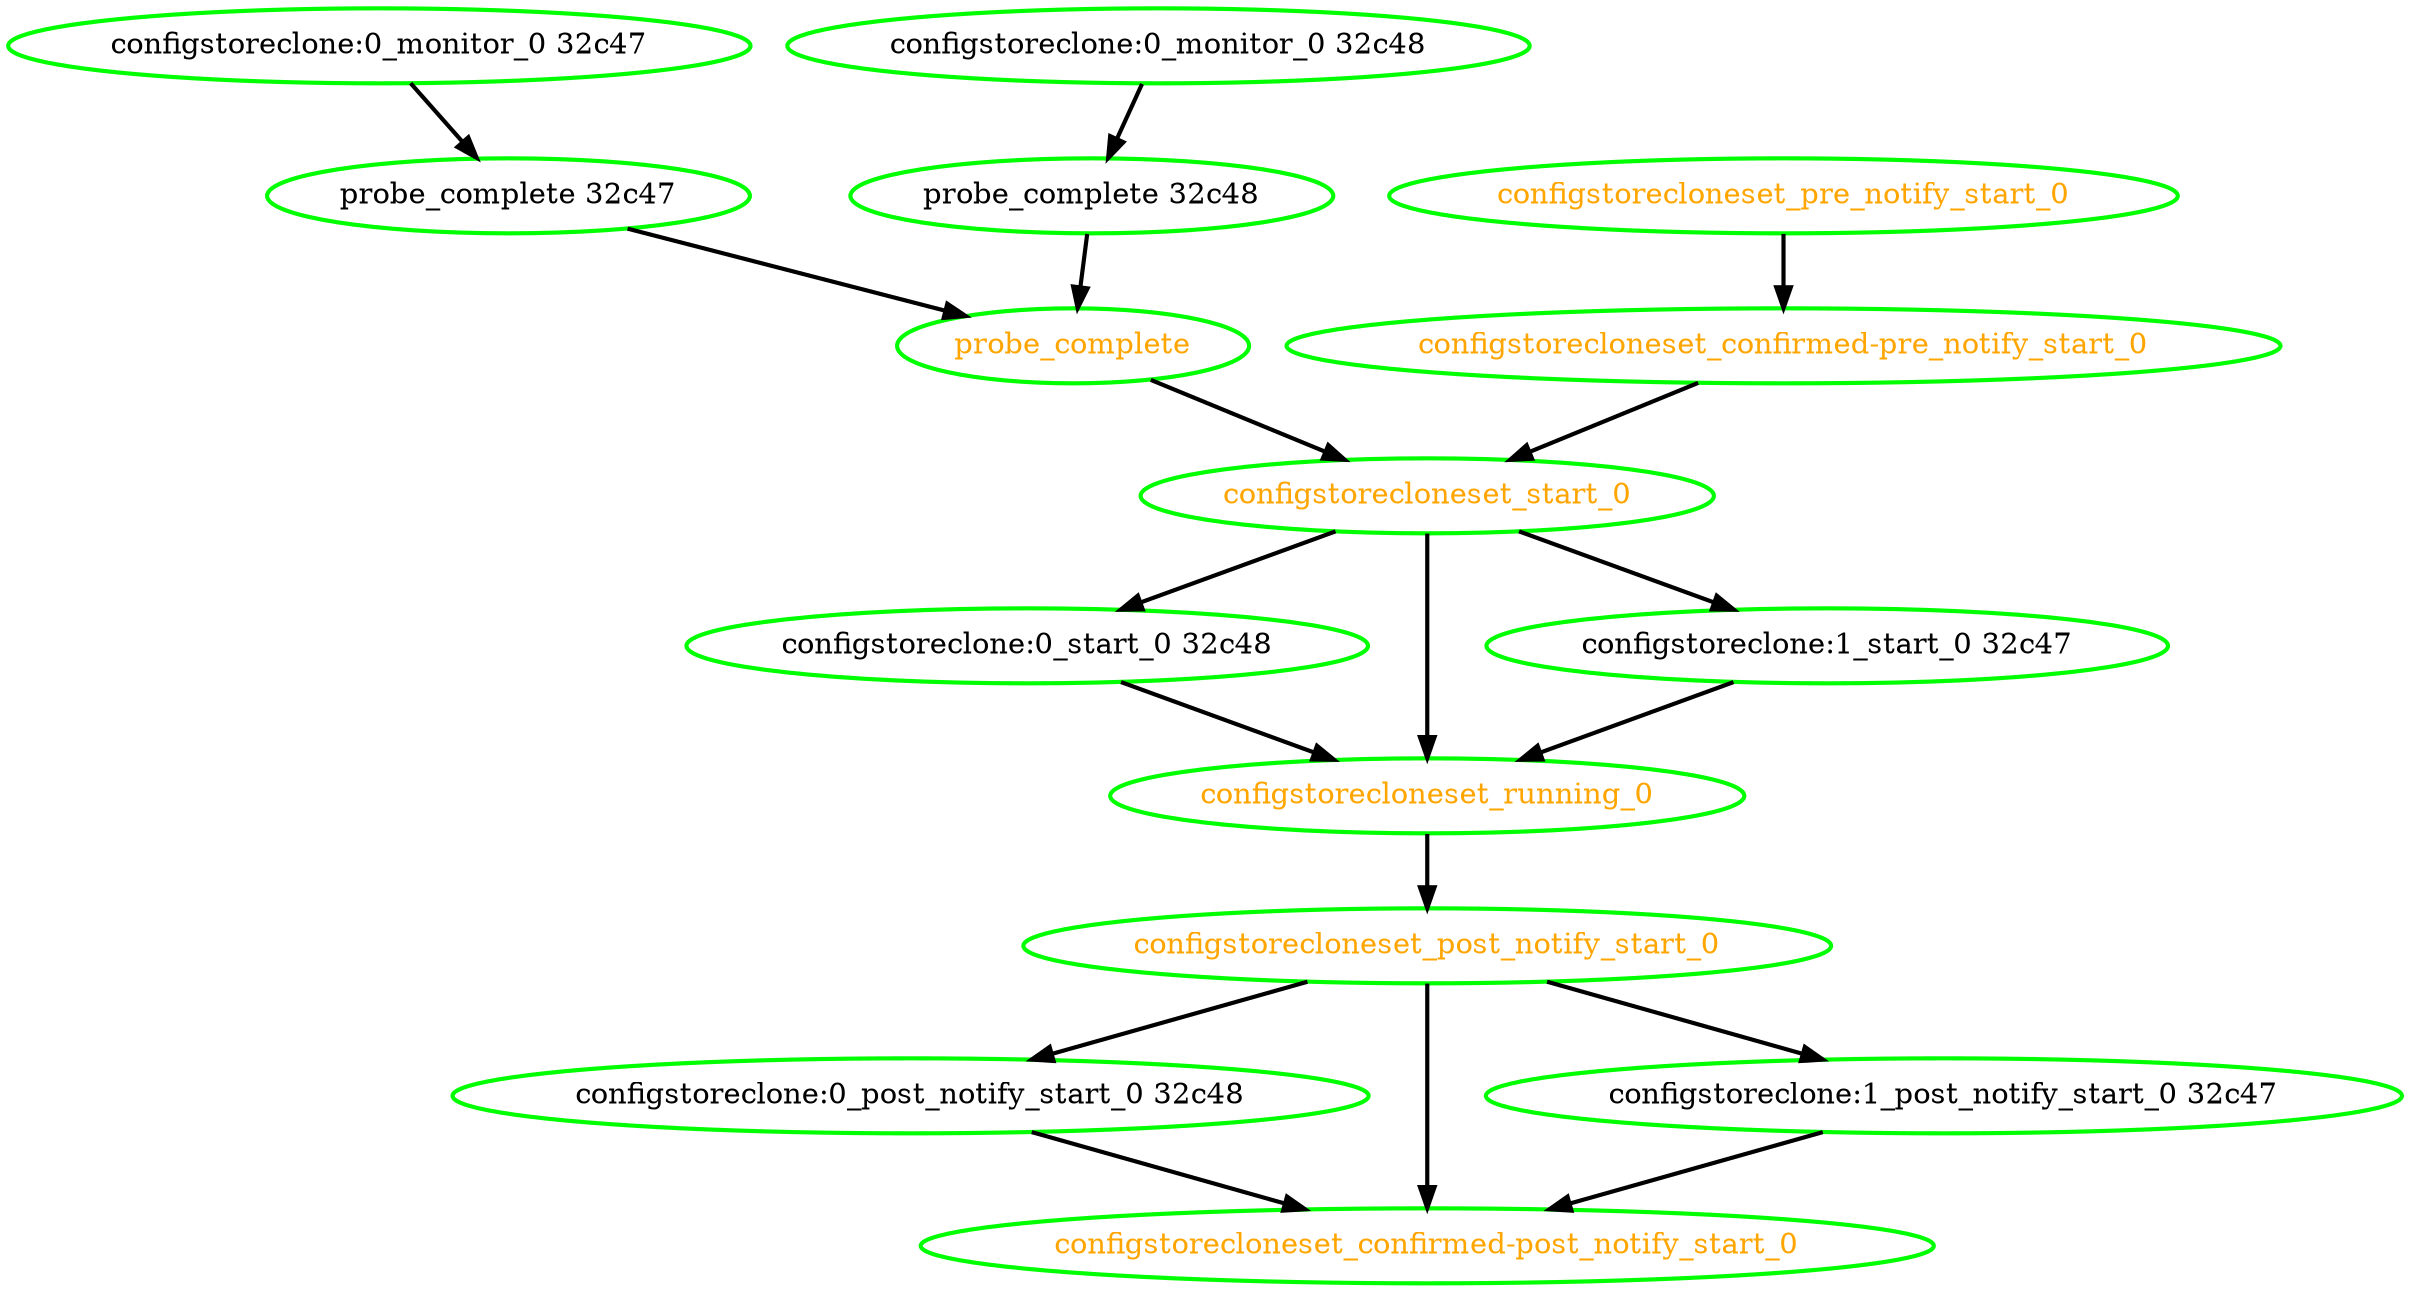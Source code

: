  digraph "g" {
"configstoreclone:0_monitor_0 32c47" -> "probe_complete 32c47" [ style = bold]
"configstoreclone:0_monitor_0 32c47" [ style=bold color="green" fontcolor="black" ]
"configstoreclone:0_monitor_0 32c48" -> "probe_complete 32c48" [ style = bold]
"configstoreclone:0_monitor_0 32c48" [ style=bold color="green" fontcolor="black" ]
"configstoreclone:0_post_notify_start_0 32c48" -> "configstorecloneset_confirmed-post_notify_start_0" [ style = bold]
"configstoreclone:0_post_notify_start_0 32c48" [ style=bold color="green" fontcolor="black" ]
"configstoreclone:0_start_0 32c48" -> "configstorecloneset_running_0" [ style = bold]
"configstoreclone:0_start_0 32c48" [ style=bold color="green" fontcolor="black" ]
"configstoreclone:1_post_notify_start_0 32c47" -> "configstorecloneset_confirmed-post_notify_start_0" [ style = bold]
"configstoreclone:1_post_notify_start_0 32c47" [ style=bold color="green" fontcolor="black" ]
"configstoreclone:1_start_0 32c47" -> "configstorecloneset_running_0" [ style = bold]
"configstoreclone:1_start_0 32c47" [ style=bold color="green" fontcolor="black" ]
"configstorecloneset_confirmed-post_notify_start_0" [ style=bold color="green" fontcolor="orange" ]
"configstorecloneset_confirmed-pre_notify_start_0" -> "configstorecloneset_start_0" [ style = bold]
"configstorecloneset_confirmed-pre_notify_start_0" [ style=bold color="green" fontcolor="orange" ]
"configstorecloneset_post_notify_start_0" -> "configstoreclone:0_post_notify_start_0 32c48" [ style = bold]
"configstorecloneset_post_notify_start_0" -> "configstoreclone:1_post_notify_start_0 32c47" [ style = bold]
"configstorecloneset_post_notify_start_0" -> "configstorecloneset_confirmed-post_notify_start_0" [ style = bold]
"configstorecloneset_post_notify_start_0" [ style=bold color="green" fontcolor="orange" ]
"configstorecloneset_pre_notify_start_0" -> "configstorecloneset_confirmed-pre_notify_start_0" [ style = bold]
"configstorecloneset_pre_notify_start_0" [ style=bold color="green" fontcolor="orange" ]
"configstorecloneset_running_0" -> "configstorecloneset_post_notify_start_0" [ style = bold]
"configstorecloneset_running_0" [ style=bold color="green" fontcolor="orange" ]
"configstorecloneset_start_0" -> "configstoreclone:0_start_0 32c48" [ style = bold]
"configstorecloneset_start_0" -> "configstoreclone:1_start_0 32c47" [ style = bold]
"configstorecloneset_start_0" -> "configstorecloneset_running_0" [ style = bold]
"configstorecloneset_start_0" [ style=bold color="green" fontcolor="orange" ]
"probe_complete 32c47" -> "probe_complete" [ style = bold]
"probe_complete 32c47" [ style=bold color="green" fontcolor="black" ]
"probe_complete 32c48" -> "probe_complete" [ style = bold]
"probe_complete 32c48" [ style=bold color="green" fontcolor="black" ]
"probe_complete" -> "configstorecloneset_start_0" [ style = bold]
"probe_complete" [ style=bold color="green" fontcolor="orange" ]
}
